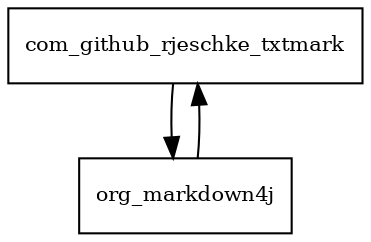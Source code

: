 digraph markdown4j_2_2_cj_1_1_package_dependencies {
  node [shape = box, fontsize=10.0];
  com_github_rjeschke_txtmark -> org_markdown4j;
  org_markdown4j -> com_github_rjeschke_txtmark;
}
